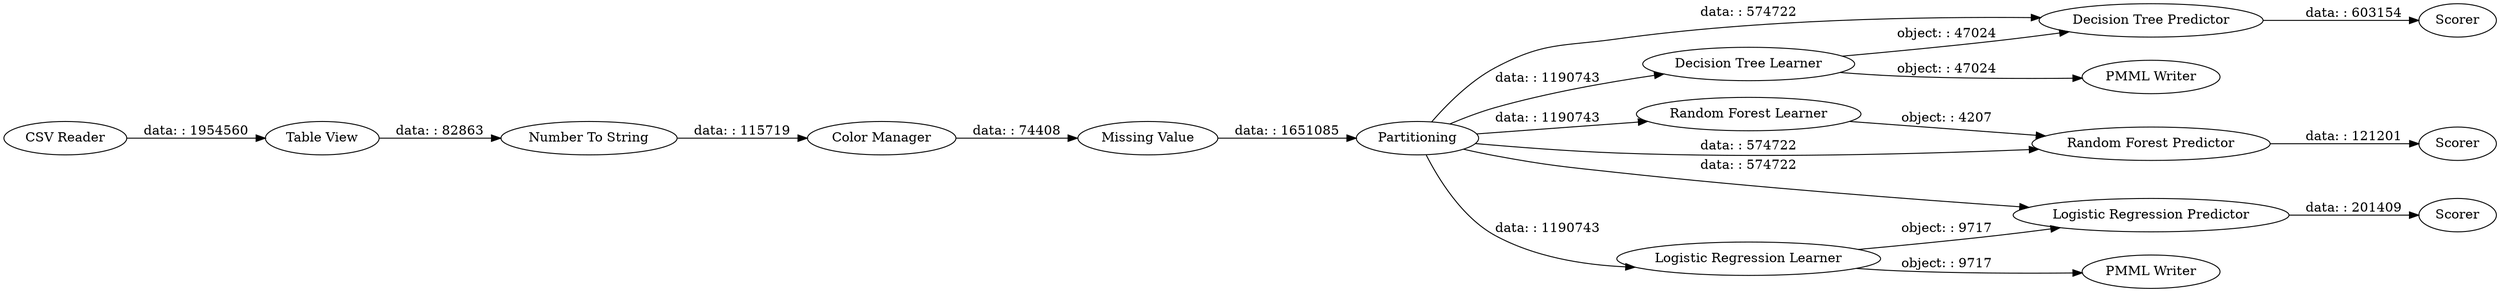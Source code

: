 digraph {
	"3886942642773895537_3" [label="Table View"]
	"3886942642773895537_2" [label="CSV Reader"]
	"3886942642773895537_9" [label="Decision Tree Predictor"]
	"3886942642773895537_16" [label="Random Forest Predictor"]
	"3886942642773895537_17" [label=Scorer]
	"3886942642773895537_18" [label="PMML Writer"]
	"3886942642773895537_5" [label="Color Manager"]
	"3886942642773895537_15" [label="Random Forest Learner"]
	"3886942642773895537_4" [label="Number To String"]
	"3886942642773895537_13" [label="Logistic Regression Predictor"]
	"3886942642773895537_6" [label="Missing Value"]
	"3886942642773895537_7" [label=Partitioning]
	"3886942642773895537_14" [label=Scorer]
	"3886942642773895537_11" [label="PMML Writer"]
	"3886942642773895537_12" [label="Logistic Regression Learner"]
	"3886942642773895537_8" [label="Decision Tree Learner"]
	"3886942642773895537_10" [label=Scorer]
	"3886942642773895537_7" -> "3886942642773895537_16" [label="data: : 574722"]
	"3886942642773895537_6" -> "3886942642773895537_7" [label="data: : 1651085"]
	"3886942642773895537_12" -> "3886942642773895537_18" [label="object: : 9717"]
	"3886942642773895537_8" -> "3886942642773895537_11" [label="object: : 47024"]
	"3886942642773895537_15" -> "3886942642773895537_16" [label="object: : 4207"]
	"3886942642773895537_7" -> "3886942642773895537_9" [label="data: : 574722"]
	"3886942642773895537_7" -> "3886942642773895537_8" [label="data: : 1190743"]
	"3886942642773895537_5" -> "3886942642773895537_6" [label="data: : 74408"]
	"3886942642773895537_13" -> "3886942642773895537_14" [label="data: : 201409"]
	"3886942642773895537_4" -> "3886942642773895537_5" [label="data: : 115719"]
	"3886942642773895537_2" -> "3886942642773895537_3" [label="data: : 1954560"]
	"3886942642773895537_3" -> "3886942642773895537_4" [label="data: : 82863"]
	"3886942642773895537_8" -> "3886942642773895537_9" [label="object: : 47024"]
	"3886942642773895537_7" -> "3886942642773895537_13" [label="data: : 574722"]
	"3886942642773895537_12" -> "3886942642773895537_13" [label="object: : 9717"]
	"3886942642773895537_9" -> "3886942642773895537_10" [label="data: : 603154"]
	"3886942642773895537_7" -> "3886942642773895537_12" [label="data: : 1190743"]
	"3886942642773895537_16" -> "3886942642773895537_17" [label="data: : 121201"]
	"3886942642773895537_7" -> "3886942642773895537_15" [label="data: : 1190743"]
	rankdir=LR
}

